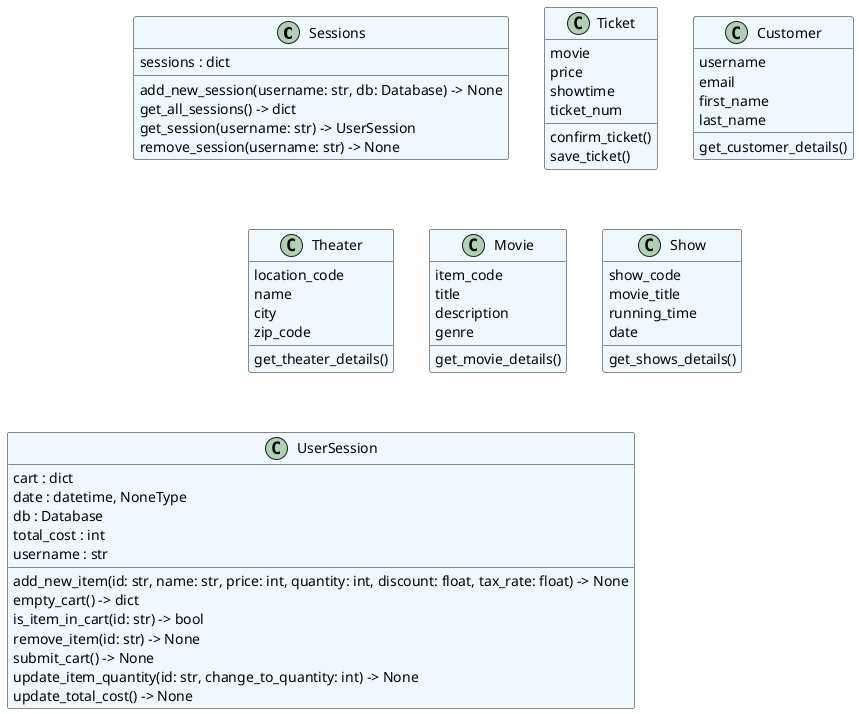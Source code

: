 @startuml classes
set namespaceSeparator none
class "Sessions" as core.session.Sessions #aliceblue {
  sessions : dict
  add_new_session(username: str, db: Database) -> None
  get_all_sessions() -> dict
  get_session(username: str) -> UserSession
  remove_session(username: str) -> None
}
class "Ticket" as core.ticket.Ticket #aliceblue {
  movie
  price
  showtime
  ticket_num
  confirm_ticket()
  save_ticket()
}
class "Customer" as core.customer.Customer #aliceblue {
  username
  email
  first_name
  last_name
  get_customer_details()
}
class "Theater" as core.theater.Theater #aliceblue {
  location_code
  name
  city
  zip_code
  get_theater_details()
}
class "Movie" as core.movie.Movie #aliceblue {
  item_code
  title
  description
  genre 
  get_movie_details()
}
class "Show" as core.show.Show #aliceblue {
  show_code
  movie_title
  running_time
  date
  get_shows_details()
}
class "UserSession" as core.session.UserSession #aliceblue {
  cart : dict
  date : datetime, NoneType
  db : Database
  total_cost : int
  username : str
  add_new_item(id: str, name: str, price: int, quantity: int, discount: float, tax_rate: float) -> None
  empty_cart() -> dict
  is_item_in_cart(id: str) -> bool
  remove_item(id: str) -> None
  submit_cart() -> None
  update_item_quantity(id: str, change_to_quantity: int) -> None
  update_total_cost() -> None
}
@enduml
